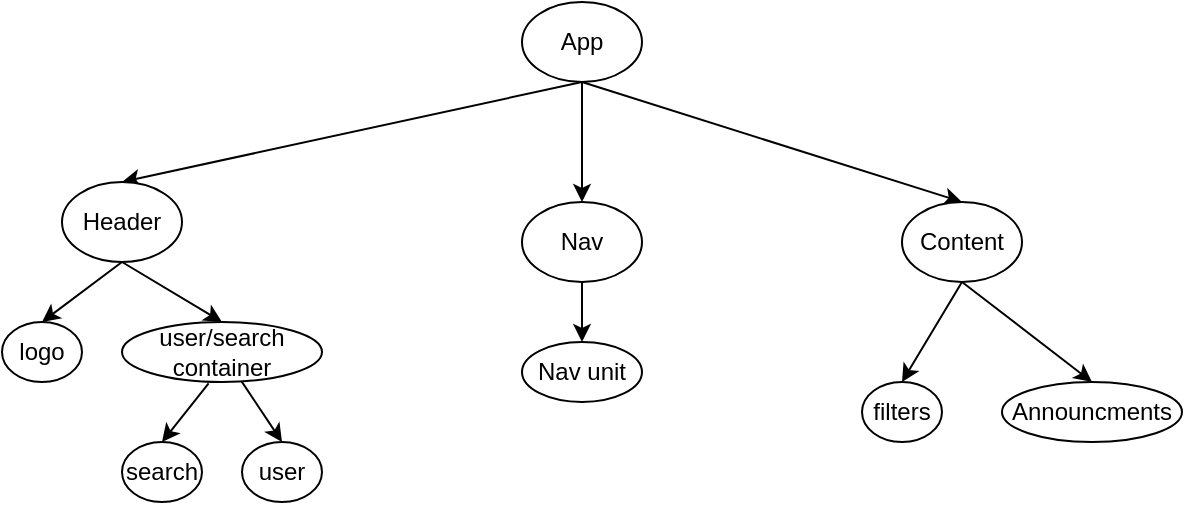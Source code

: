 <mxfile>
    <diagram id="qgVAIbEzPn8WOOj8vkOh" name="Page-1">
        <mxGraphModel dx="659" dy="353" grid="1" gridSize="10" guides="1" tooltips="1" connect="1" arrows="1" fold="1" page="1" pageScale="1" pageWidth="850" pageHeight="1100" math="0" shadow="0">
            <root>
                <mxCell id="0"/>
                <mxCell id="1" parent="0"/>
                <mxCell id="6" style="edgeStyle=none;html=1;entryX=0.5;entryY=0;entryDx=0;entryDy=0;exitX=0.5;exitY=1;exitDx=0;exitDy=0;" parent="1" source="4" target="5" edge="1">
                    <mxGeometry relative="1" as="geometry"/>
                </mxCell>
                <mxCell id="14" style="edgeStyle=none;html=1;exitX=0.5;exitY=1;exitDx=0;exitDy=0;entryX=0.5;entryY=0;entryDx=0;entryDy=0;" parent="1" source="4" target="13" edge="1">
                    <mxGeometry relative="1" as="geometry"/>
                </mxCell>
                <mxCell id="20" style="edgeStyle=none;html=1;exitX=0.5;exitY=1;exitDx=0;exitDy=0;entryX=0.5;entryY=0;entryDx=0;entryDy=0;" parent="1" source="4" target="19" edge="1">
                    <mxGeometry relative="1" as="geometry"/>
                </mxCell>
                <mxCell id="4" value="App&lt;br&gt;" style="ellipse;whiteSpace=wrap;html=1;" parent="1" vertex="1">
                    <mxGeometry x="340" y="50" width="60" height="40" as="geometry"/>
                </mxCell>
                <mxCell id="10" style="edgeStyle=none;html=1;exitX=0.5;exitY=1;exitDx=0;exitDy=0;entryX=0.5;entryY=0;entryDx=0;entryDy=0;" parent="1" source="5" target="25" edge="1">
                    <mxGeometry relative="1" as="geometry">
                        <mxPoint x="150" y="220" as="targetPoint"/>
                    </mxGeometry>
                </mxCell>
                <mxCell id="12" style="edgeStyle=none;html=1;exitX=0.5;exitY=1;exitDx=0;exitDy=0;entryX=0.5;entryY=0;entryDx=0;entryDy=0;" parent="1" source="5" target="11" edge="1">
                    <mxGeometry relative="1" as="geometry"/>
                </mxCell>
                <mxCell id="5" value="Header" style="ellipse;whiteSpace=wrap;html=1;" parent="1" vertex="1">
                    <mxGeometry x="110" y="140" width="60" height="40" as="geometry"/>
                </mxCell>
                <mxCell id="7" value="user" style="ellipse;whiteSpace=wrap;html=1;" parent="1" vertex="1">
                    <mxGeometry x="200" y="270" width="40" height="30" as="geometry"/>
                </mxCell>
                <mxCell id="9" value="search" style="ellipse;whiteSpace=wrap;html=1;" parent="1" vertex="1">
                    <mxGeometry x="140" y="270" width="40" height="30" as="geometry"/>
                </mxCell>
                <mxCell id="11" value="logo" style="ellipse;whiteSpace=wrap;html=1;" parent="1" vertex="1">
                    <mxGeometry x="80" y="210" width="40" height="30" as="geometry"/>
                </mxCell>
                <mxCell id="18" style="edgeStyle=none;html=1;exitX=0.5;exitY=1;exitDx=0;exitDy=0;entryX=0.5;entryY=0;entryDx=0;entryDy=0;" parent="1" source="13" target="17" edge="1">
                    <mxGeometry relative="1" as="geometry"/>
                </mxCell>
                <mxCell id="13" value="Nav" style="ellipse;whiteSpace=wrap;html=1;" parent="1" vertex="1">
                    <mxGeometry x="340" y="150" width="60" height="40" as="geometry"/>
                </mxCell>
                <mxCell id="17" value="Nav unit" style="ellipse;whiteSpace=wrap;html=1;" parent="1" vertex="1">
                    <mxGeometry x="340" y="220" width="60" height="30" as="geometry"/>
                </mxCell>
                <mxCell id="22" style="edgeStyle=none;html=1;exitX=0.5;exitY=1;exitDx=0;exitDy=0;entryX=0.5;entryY=0;entryDx=0;entryDy=0;" parent="1" source="19" target="21" edge="1">
                    <mxGeometry relative="1" as="geometry"/>
                </mxCell>
                <mxCell id="24" style="edgeStyle=none;html=1;entryX=0.5;entryY=0;entryDx=0;entryDy=0;exitX=0.5;exitY=1;exitDx=0;exitDy=0;" parent="1" source="19" target="23" edge="1">
                    <mxGeometry relative="1" as="geometry"/>
                </mxCell>
                <mxCell id="19" value="Content" style="ellipse;whiteSpace=wrap;html=1;" parent="1" vertex="1">
                    <mxGeometry x="530" y="150" width="60" height="40" as="geometry"/>
                </mxCell>
                <mxCell id="21" value="filters" style="ellipse;whiteSpace=wrap;html=1;" parent="1" vertex="1">
                    <mxGeometry x="510" y="240" width="40" height="30" as="geometry"/>
                </mxCell>
                <mxCell id="23" value="Announcments" style="ellipse;whiteSpace=wrap;html=1;" parent="1" vertex="1">
                    <mxGeometry x="580" y="240" width="90" height="30" as="geometry"/>
                </mxCell>
                <mxCell id="26" style="edgeStyle=none;html=1;entryX=0.5;entryY=0;entryDx=0;entryDy=0;exitX=0.433;exitY=1.024;exitDx=0;exitDy=0;exitPerimeter=0;" edge="1" parent="1" source="25" target="9">
                    <mxGeometry relative="1" as="geometry"/>
                </mxCell>
                <mxCell id="27" style="edgeStyle=none;html=1;entryX=0.5;entryY=0;entryDx=0;entryDy=0;" edge="1" parent="1" source="25" target="7">
                    <mxGeometry relative="1" as="geometry"/>
                </mxCell>
                <mxCell id="25" value="user/search container" style="ellipse;whiteSpace=wrap;html=1;" vertex="1" parent="1">
                    <mxGeometry x="140" y="210" width="100" height="30" as="geometry"/>
                </mxCell>
            </root>
        </mxGraphModel>
    </diagram>
</mxfile>